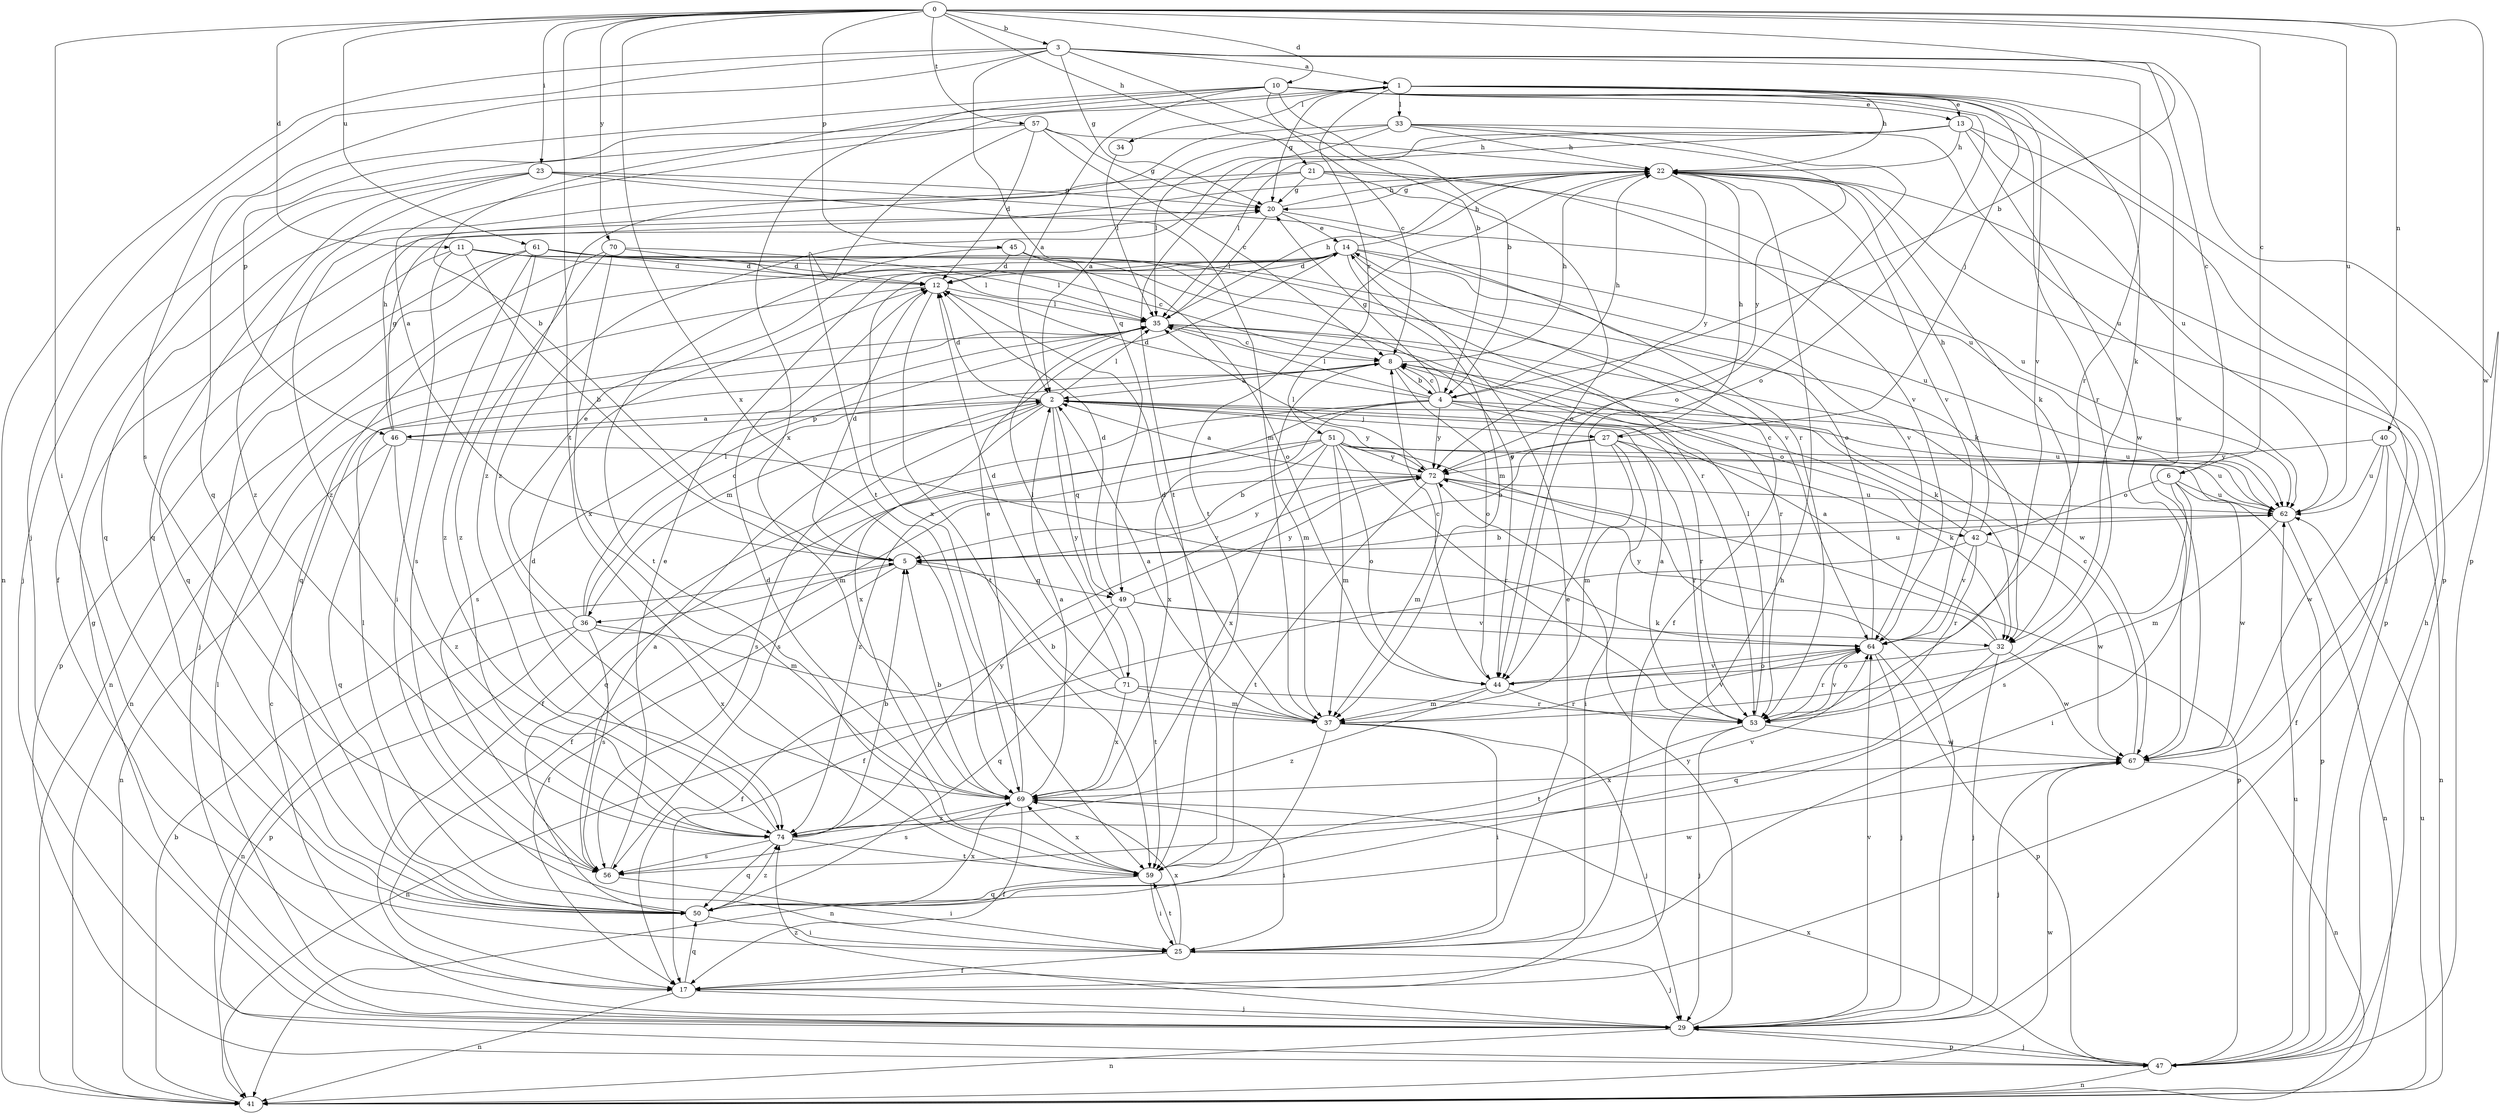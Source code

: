 strict digraph  {
0;
1;
2;
3;
4;
5;
6;
8;
10;
11;
12;
13;
14;
17;
20;
21;
22;
23;
25;
27;
29;
32;
33;
34;
35;
36;
37;
40;
41;
42;
44;
45;
46;
47;
49;
50;
51;
53;
56;
57;
59;
61;
62;
64;
67;
69;
70;
71;
72;
74;
0 -> 3  [label=b];
0 -> 4  [label=b];
0 -> 6  [label=c];
0 -> 10  [label=d];
0 -> 11  [label=d];
0 -> 21  [label=h];
0 -> 23  [label=i];
0 -> 25  [label=i];
0 -> 40  [label=n];
0 -> 45  [label=p];
0 -> 57  [label=t];
0 -> 59  [label=t];
0 -> 61  [label=u];
0 -> 62  [label=u];
0 -> 67  [label=w];
0 -> 69  [label=x];
0 -> 70  [label=y];
1 -> 13  [label=e];
1 -> 20  [label=g];
1 -> 22  [label=h];
1 -> 27  [label=j];
1 -> 32  [label=k];
1 -> 33  [label=l];
1 -> 34  [label=l];
1 -> 46  [label=p];
1 -> 51  [label=r];
1 -> 64  [label=v];
1 -> 67  [label=w];
2 -> 12  [label=d];
2 -> 27  [label=j];
2 -> 35  [label=l];
2 -> 36  [label=m];
2 -> 46  [label=p];
2 -> 49  [label=q];
2 -> 56  [label=s];
2 -> 62  [label=u];
2 -> 69  [label=x];
2 -> 71  [label=y];
2 -> 72  [label=y];
3 -> 1  [label=a];
3 -> 4  [label=b];
3 -> 6  [label=c];
3 -> 20  [label=g];
3 -> 29  [label=j];
3 -> 41  [label=n];
3 -> 47  [label=p];
3 -> 49  [label=q];
3 -> 53  [label=r];
3 -> 56  [label=s];
4 -> 8  [label=c];
4 -> 12  [label=d];
4 -> 17  [label=f];
4 -> 20  [label=g];
4 -> 22  [label=h];
4 -> 35  [label=l];
4 -> 42  [label=o];
4 -> 53  [label=r];
4 -> 56  [label=s];
4 -> 62  [label=u];
4 -> 69  [label=x];
4 -> 72  [label=y];
5 -> 1  [label=a];
5 -> 12  [label=d];
5 -> 17  [label=f];
5 -> 36  [label=m];
5 -> 49  [label=q];
5 -> 62  [label=u];
5 -> 72  [label=y];
6 -> 25  [label=i];
6 -> 42  [label=o];
6 -> 56  [label=s];
6 -> 62  [label=u];
6 -> 67  [label=w];
8 -> 2  [label=a];
8 -> 4  [label=b];
8 -> 22  [label=h];
8 -> 32  [label=k];
8 -> 37  [label=m];
8 -> 44  [label=o];
10 -> 2  [label=a];
10 -> 4  [label=b];
10 -> 5  [label=b];
10 -> 8  [label=c];
10 -> 13  [label=e];
10 -> 44  [label=o];
10 -> 47  [label=p];
10 -> 50  [label=q];
10 -> 53  [label=r];
10 -> 69  [label=x];
11 -> 5  [label=b];
11 -> 12  [label=d];
11 -> 25  [label=i];
11 -> 35  [label=l];
11 -> 44  [label=o];
11 -> 50  [label=q];
12 -> 35  [label=l];
12 -> 41  [label=n];
12 -> 59  [label=t];
13 -> 22  [label=h];
13 -> 29  [label=j];
13 -> 35  [label=l];
13 -> 59  [label=t];
13 -> 62  [label=u];
13 -> 67  [label=w];
13 -> 74  [label=z];
14 -> 12  [label=d];
14 -> 17  [label=f];
14 -> 22  [label=h];
14 -> 37  [label=m];
14 -> 50  [label=q];
14 -> 62  [label=u];
14 -> 64  [label=v];
14 -> 69  [label=x];
17 -> 22  [label=h];
17 -> 29  [label=j];
17 -> 41  [label=n];
17 -> 50  [label=q];
20 -> 14  [label=e];
20 -> 22  [label=h];
20 -> 35  [label=l];
20 -> 62  [label=u];
21 -> 20  [label=g];
21 -> 44  [label=o];
21 -> 50  [label=q];
21 -> 62  [label=u];
21 -> 64  [label=v];
21 -> 74  [label=z];
22 -> 20  [label=g];
22 -> 32  [label=k];
22 -> 47  [label=p];
22 -> 59  [label=t];
22 -> 64  [label=v];
22 -> 72  [label=y];
23 -> 17  [label=f];
23 -> 20  [label=g];
23 -> 37  [label=m];
23 -> 50  [label=q];
23 -> 53  [label=r];
23 -> 74  [label=z];
25 -> 14  [label=e];
25 -> 17  [label=f];
25 -> 29  [label=j];
25 -> 59  [label=t];
25 -> 69  [label=x];
27 -> 5  [label=b];
27 -> 22  [label=h];
27 -> 25  [label=i];
27 -> 32  [label=k];
27 -> 37  [label=m];
27 -> 53  [label=r];
27 -> 72  [label=y];
29 -> 8  [label=c];
29 -> 20  [label=g];
29 -> 35  [label=l];
29 -> 41  [label=n];
29 -> 47  [label=p];
29 -> 64  [label=v];
29 -> 72  [label=y];
29 -> 74  [label=z];
32 -> 2  [label=a];
32 -> 29  [label=j];
32 -> 44  [label=o];
32 -> 50  [label=q];
32 -> 67  [label=w];
32 -> 72  [label=y];
33 -> 2  [label=a];
33 -> 22  [label=h];
33 -> 35  [label=l];
33 -> 44  [label=o];
33 -> 62  [label=u];
33 -> 72  [label=y];
33 -> 74  [label=z];
34 -> 35  [label=l];
35 -> 8  [label=c];
35 -> 22  [label=h];
35 -> 53  [label=r];
35 -> 56  [label=s];
35 -> 67  [label=w];
36 -> 8  [label=c];
36 -> 14  [label=e];
36 -> 35  [label=l];
36 -> 37  [label=m];
36 -> 41  [label=n];
36 -> 47  [label=p];
36 -> 56  [label=s];
36 -> 69  [label=x];
37 -> 2  [label=a];
37 -> 5  [label=b];
37 -> 12  [label=d];
37 -> 25  [label=i];
37 -> 29  [label=j];
37 -> 41  [label=n];
37 -> 64  [label=v];
40 -> 17  [label=f];
40 -> 41  [label=n];
40 -> 62  [label=u];
40 -> 67  [label=w];
40 -> 72  [label=y];
41 -> 5  [label=b];
41 -> 62  [label=u];
41 -> 67  [label=w];
42 -> 8  [label=c];
42 -> 17  [label=f];
42 -> 22  [label=h];
42 -> 53  [label=r];
42 -> 64  [label=v];
42 -> 67  [label=w];
44 -> 8  [label=c];
44 -> 37  [label=m];
44 -> 53  [label=r];
44 -> 64  [label=v];
44 -> 74  [label=z];
45 -> 12  [label=d];
45 -> 44  [label=o];
45 -> 53  [label=r];
45 -> 59  [label=t];
46 -> 2  [label=a];
46 -> 20  [label=g];
46 -> 22  [label=h];
46 -> 41  [label=n];
46 -> 50  [label=q];
46 -> 64  [label=v];
46 -> 74  [label=z];
47 -> 22  [label=h];
47 -> 29  [label=j];
47 -> 41  [label=n];
47 -> 62  [label=u];
47 -> 69  [label=x];
49 -> 12  [label=d];
49 -> 17  [label=f];
49 -> 32  [label=k];
49 -> 50  [label=q];
49 -> 59  [label=t];
49 -> 64  [label=v];
49 -> 72  [label=y];
50 -> 25  [label=i];
50 -> 35  [label=l];
50 -> 67  [label=w];
50 -> 69  [label=x];
50 -> 74  [label=z];
51 -> 5  [label=b];
51 -> 29  [label=j];
51 -> 37  [label=m];
51 -> 44  [label=o];
51 -> 47  [label=p];
51 -> 50  [label=q];
51 -> 53  [label=r];
51 -> 62  [label=u];
51 -> 69  [label=x];
51 -> 72  [label=y];
51 -> 74  [label=z];
53 -> 2  [label=a];
53 -> 29  [label=j];
53 -> 35  [label=l];
53 -> 59  [label=t];
53 -> 64  [label=v];
53 -> 67  [label=w];
56 -> 2  [label=a];
56 -> 14  [label=e];
56 -> 25  [label=i];
57 -> 8  [label=c];
57 -> 12  [label=d];
57 -> 20  [label=g];
57 -> 22  [label=h];
57 -> 29  [label=j];
57 -> 59  [label=t];
59 -> 12  [label=d];
59 -> 25  [label=i];
59 -> 50  [label=q];
59 -> 69  [label=x];
61 -> 8  [label=c];
61 -> 12  [label=d];
61 -> 29  [label=j];
61 -> 32  [label=k];
61 -> 47  [label=p];
61 -> 56  [label=s];
61 -> 64  [label=v];
61 -> 74  [label=z];
62 -> 5  [label=b];
62 -> 37  [label=m];
62 -> 41  [label=n];
64 -> 14  [label=e];
64 -> 29  [label=j];
64 -> 44  [label=o];
64 -> 47  [label=p];
64 -> 53  [label=r];
67 -> 8  [label=c];
67 -> 29  [label=j];
67 -> 41  [label=n];
67 -> 69  [label=x];
69 -> 2  [label=a];
69 -> 5  [label=b];
69 -> 14  [label=e];
69 -> 17  [label=f];
69 -> 25  [label=i];
69 -> 56  [label=s];
69 -> 74  [label=z];
70 -> 12  [label=d];
70 -> 35  [label=l];
70 -> 41  [label=n];
70 -> 69  [label=x];
70 -> 74  [label=z];
71 -> 12  [label=d];
71 -> 35  [label=l];
71 -> 37  [label=m];
71 -> 41  [label=n];
71 -> 53  [label=r];
71 -> 69  [label=x];
72 -> 2  [label=a];
72 -> 17  [label=f];
72 -> 35  [label=l];
72 -> 37  [label=m];
72 -> 47  [label=p];
72 -> 59  [label=t];
72 -> 62  [label=u];
74 -> 5  [label=b];
74 -> 12  [label=d];
74 -> 50  [label=q];
74 -> 56  [label=s];
74 -> 59  [label=t];
74 -> 64  [label=v];
74 -> 72  [label=y];
}
